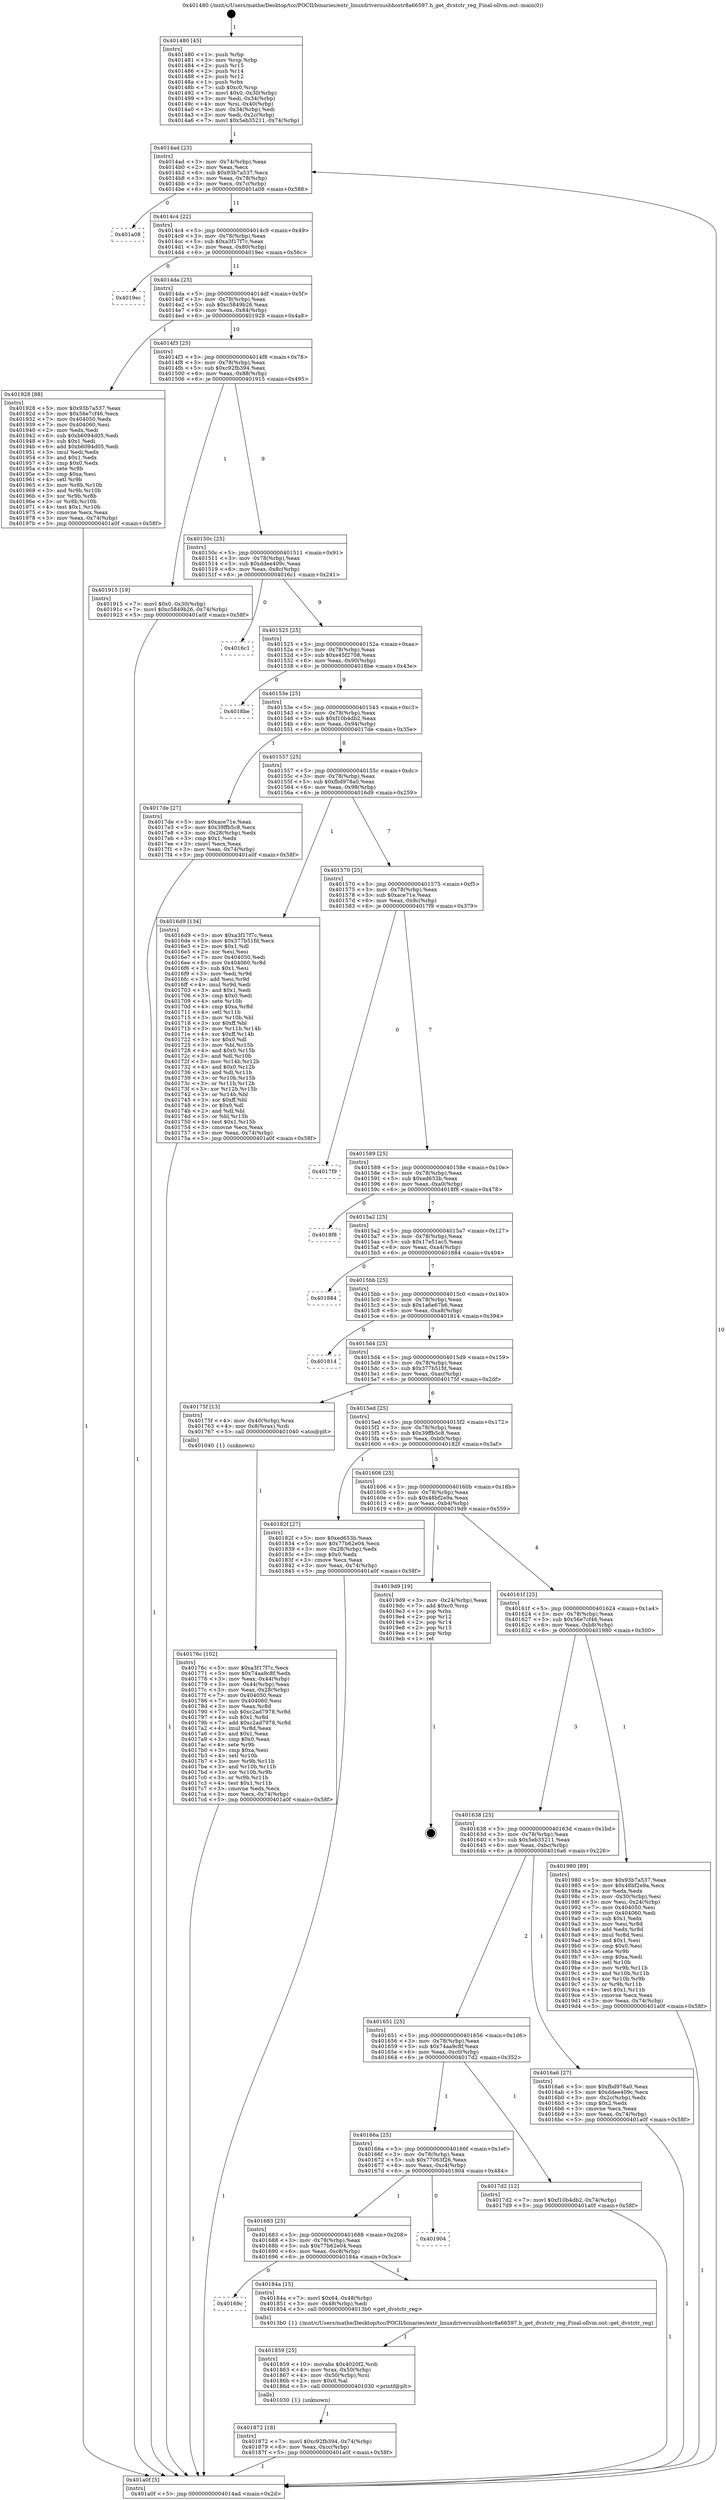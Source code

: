 digraph "0x401480" {
  label = "0x401480 (/mnt/c/Users/mathe/Desktop/tcc/POCII/binaries/extr_linuxdriversusbhostr8a66597.h_get_dvstctr_reg_Final-ollvm.out::main(0))"
  labelloc = "t"
  node[shape=record]

  Entry [label="",width=0.3,height=0.3,shape=circle,fillcolor=black,style=filled]
  "0x4014ad" [label="{
     0x4014ad [23]\l
     | [instrs]\l
     &nbsp;&nbsp;0x4014ad \<+3\>: mov -0x74(%rbp),%eax\l
     &nbsp;&nbsp;0x4014b0 \<+2\>: mov %eax,%ecx\l
     &nbsp;&nbsp;0x4014b2 \<+6\>: sub $0x93b7a537,%ecx\l
     &nbsp;&nbsp;0x4014b8 \<+3\>: mov %eax,-0x78(%rbp)\l
     &nbsp;&nbsp;0x4014bb \<+3\>: mov %ecx,-0x7c(%rbp)\l
     &nbsp;&nbsp;0x4014be \<+6\>: je 0000000000401a08 \<main+0x588\>\l
  }"]
  "0x401a08" [label="{
     0x401a08\l
  }", style=dashed]
  "0x4014c4" [label="{
     0x4014c4 [22]\l
     | [instrs]\l
     &nbsp;&nbsp;0x4014c4 \<+5\>: jmp 00000000004014c9 \<main+0x49\>\l
     &nbsp;&nbsp;0x4014c9 \<+3\>: mov -0x78(%rbp),%eax\l
     &nbsp;&nbsp;0x4014cc \<+5\>: sub $0xa3f17f7c,%eax\l
     &nbsp;&nbsp;0x4014d1 \<+3\>: mov %eax,-0x80(%rbp)\l
     &nbsp;&nbsp;0x4014d4 \<+6\>: je 00000000004019ec \<main+0x56c\>\l
  }"]
  Exit [label="",width=0.3,height=0.3,shape=circle,fillcolor=black,style=filled,peripheries=2]
  "0x4019ec" [label="{
     0x4019ec\l
  }", style=dashed]
  "0x4014da" [label="{
     0x4014da [25]\l
     | [instrs]\l
     &nbsp;&nbsp;0x4014da \<+5\>: jmp 00000000004014df \<main+0x5f\>\l
     &nbsp;&nbsp;0x4014df \<+3\>: mov -0x78(%rbp),%eax\l
     &nbsp;&nbsp;0x4014e2 \<+5\>: sub $0xc5849b26,%eax\l
     &nbsp;&nbsp;0x4014e7 \<+6\>: mov %eax,-0x84(%rbp)\l
     &nbsp;&nbsp;0x4014ed \<+6\>: je 0000000000401928 \<main+0x4a8\>\l
  }"]
  "0x401872" [label="{
     0x401872 [18]\l
     | [instrs]\l
     &nbsp;&nbsp;0x401872 \<+7\>: movl $0xc92fb394,-0x74(%rbp)\l
     &nbsp;&nbsp;0x401879 \<+6\>: mov %eax,-0xcc(%rbp)\l
     &nbsp;&nbsp;0x40187f \<+5\>: jmp 0000000000401a0f \<main+0x58f\>\l
  }"]
  "0x401928" [label="{
     0x401928 [88]\l
     | [instrs]\l
     &nbsp;&nbsp;0x401928 \<+5\>: mov $0x93b7a537,%eax\l
     &nbsp;&nbsp;0x40192d \<+5\>: mov $0x56e7cf46,%ecx\l
     &nbsp;&nbsp;0x401932 \<+7\>: mov 0x404050,%edx\l
     &nbsp;&nbsp;0x401939 \<+7\>: mov 0x404060,%esi\l
     &nbsp;&nbsp;0x401940 \<+2\>: mov %edx,%edi\l
     &nbsp;&nbsp;0x401942 \<+6\>: sub $0xb6094d05,%edi\l
     &nbsp;&nbsp;0x401948 \<+3\>: sub $0x1,%edi\l
     &nbsp;&nbsp;0x40194b \<+6\>: add $0xb6094d05,%edi\l
     &nbsp;&nbsp;0x401951 \<+3\>: imul %edi,%edx\l
     &nbsp;&nbsp;0x401954 \<+3\>: and $0x1,%edx\l
     &nbsp;&nbsp;0x401957 \<+3\>: cmp $0x0,%edx\l
     &nbsp;&nbsp;0x40195a \<+4\>: sete %r8b\l
     &nbsp;&nbsp;0x40195e \<+3\>: cmp $0xa,%esi\l
     &nbsp;&nbsp;0x401961 \<+4\>: setl %r9b\l
     &nbsp;&nbsp;0x401965 \<+3\>: mov %r8b,%r10b\l
     &nbsp;&nbsp;0x401968 \<+3\>: and %r9b,%r10b\l
     &nbsp;&nbsp;0x40196b \<+3\>: xor %r9b,%r8b\l
     &nbsp;&nbsp;0x40196e \<+3\>: or %r8b,%r10b\l
     &nbsp;&nbsp;0x401971 \<+4\>: test $0x1,%r10b\l
     &nbsp;&nbsp;0x401975 \<+3\>: cmovne %ecx,%eax\l
     &nbsp;&nbsp;0x401978 \<+3\>: mov %eax,-0x74(%rbp)\l
     &nbsp;&nbsp;0x40197b \<+5\>: jmp 0000000000401a0f \<main+0x58f\>\l
  }"]
  "0x4014f3" [label="{
     0x4014f3 [25]\l
     | [instrs]\l
     &nbsp;&nbsp;0x4014f3 \<+5\>: jmp 00000000004014f8 \<main+0x78\>\l
     &nbsp;&nbsp;0x4014f8 \<+3\>: mov -0x78(%rbp),%eax\l
     &nbsp;&nbsp;0x4014fb \<+5\>: sub $0xc92fb394,%eax\l
     &nbsp;&nbsp;0x401500 \<+6\>: mov %eax,-0x88(%rbp)\l
     &nbsp;&nbsp;0x401506 \<+6\>: je 0000000000401915 \<main+0x495\>\l
  }"]
  "0x401859" [label="{
     0x401859 [25]\l
     | [instrs]\l
     &nbsp;&nbsp;0x401859 \<+10\>: movabs $0x4020f2,%rdi\l
     &nbsp;&nbsp;0x401863 \<+4\>: mov %rax,-0x50(%rbp)\l
     &nbsp;&nbsp;0x401867 \<+4\>: mov -0x50(%rbp),%rsi\l
     &nbsp;&nbsp;0x40186b \<+2\>: mov $0x0,%al\l
     &nbsp;&nbsp;0x40186d \<+5\>: call 0000000000401030 \<printf@plt\>\l
     | [calls]\l
     &nbsp;&nbsp;0x401030 \{1\} (unknown)\l
  }"]
  "0x401915" [label="{
     0x401915 [19]\l
     | [instrs]\l
     &nbsp;&nbsp;0x401915 \<+7\>: movl $0x0,-0x30(%rbp)\l
     &nbsp;&nbsp;0x40191c \<+7\>: movl $0xc5849b26,-0x74(%rbp)\l
     &nbsp;&nbsp;0x401923 \<+5\>: jmp 0000000000401a0f \<main+0x58f\>\l
  }"]
  "0x40150c" [label="{
     0x40150c [25]\l
     | [instrs]\l
     &nbsp;&nbsp;0x40150c \<+5\>: jmp 0000000000401511 \<main+0x91\>\l
     &nbsp;&nbsp;0x401511 \<+3\>: mov -0x78(%rbp),%eax\l
     &nbsp;&nbsp;0x401514 \<+5\>: sub $0xddee409c,%eax\l
     &nbsp;&nbsp;0x401519 \<+6\>: mov %eax,-0x8c(%rbp)\l
     &nbsp;&nbsp;0x40151f \<+6\>: je 00000000004016c1 \<main+0x241\>\l
  }"]
  "0x40169c" [label="{
     0x40169c\l
  }", style=dashed]
  "0x4016c1" [label="{
     0x4016c1\l
  }", style=dashed]
  "0x401525" [label="{
     0x401525 [25]\l
     | [instrs]\l
     &nbsp;&nbsp;0x401525 \<+5\>: jmp 000000000040152a \<main+0xaa\>\l
     &nbsp;&nbsp;0x40152a \<+3\>: mov -0x78(%rbp),%eax\l
     &nbsp;&nbsp;0x40152d \<+5\>: sub $0xe45f2708,%eax\l
     &nbsp;&nbsp;0x401532 \<+6\>: mov %eax,-0x90(%rbp)\l
     &nbsp;&nbsp;0x401538 \<+6\>: je 00000000004018be \<main+0x43e\>\l
  }"]
  "0x40184a" [label="{
     0x40184a [15]\l
     | [instrs]\l
     &nbsp;&nbsp;0x40184a \<+7\>: movl $0x64,-0x48(%rbp)\l
     &nbsp;&nbsp;0x401851 \<+3\>: mov -0x48(%rbp),%edi\l
     &nbsp;&nbsp;0x401854 \<+5\>: call 00000000004013b0 \<get_dvstctr_reg\>\l
     | [calls]\l
     &nbsp;&nbsp;0x4013b0 \{1\} (/mnt/c/Users/mathe/Desktop/tcc/POCII/binaries/extr_linuxdriversusbhostr8a66597.h_get_dvstctr_reg_Final-ollvm.out::get_dvstctr_reg)\l
  }"]
  "0x4018be" [label="{
     0x4018be\l
  }", style=dashed]
  "0x40153e" [label="{
     0x40153e [25]\l
     | [instrs]\l
     &nbsp;&nbsp;0x40153e \<+5\>: jmp 0000000000401543 \<main+0xc3\>\l
     &nbsp;&nbsp;0x401543 \<+3\>: mov -0x78(%rbp),%eax\l
     &nbsp;&nbsp;0x401546 \<+5\>: sub $0xf10b4db2,%eax\l
     &nbsp;&nbsp;0x40154b \<+6\>: mov %eax,-0x94(%rbp)\l
     &nbsp;&nbsp;0x401551 \<+6\>: je 00000000004017de \<main+0x35e\>\l
  }"]
  "0x401683" [label="{
     0x401683 [25]\l
     | [instrs]\l
     &nbsp;&nbsp;0x401683 \<+5\>: jmp 0000000000401688 \<main+0x208\>\l
     &nbsp;&nbsp;0x401688 \<+3\>: mov -0x78(%rbp),%eax\l
     &nbsp;&nbsp;0x40168b \<+5\>: sub $0x77b62e04,%eax\l
     &nbsp;&nbsp;0x401690 \<+6\>: mov %eax,-0xc8(%rbp)\l
     &nbsp;&nbsp;0x401696 \<+6\>: je 000000000040184a \<main+0x3ca\>\l
  }"]
  "0x4017de" [label="{
     0x4017de [27]\l
     | [instrs]\l
     &nbsp;&nbsp;0x4017de \<+5\>: mov $0xace71e,%eax\l
     &nbsp;&nbsp;0x4017e3 \<+5\>: mov $0x39ffb5c8,%ecx\l
     &nbsp;&nbsp;0x4017e8 \<+3\>: mov -0x28(%rbp),%edx\l
     &nbsp;&nbsp;0x4017eb \<+3\>: cmp $0x1,%edx\l
     &nbsp;&nbsp;0x4017ee \<+3\>: cmovl %ecx,%eax\l
     &nbsp;&nbsp;0x4017f1 \<+3\>: mov %eax,-0x74(%rbp)\l
     &nbsp;&nbsp;0x4017f4 \<+5\>: jmp 0000000000401a0f \<main+0x58f\>\l
  }"]
  "0x401557" [label="{
     0x401557 [25]\l
     | [instrs]\l
     &nbsp;&nbsp;0x401557 \<+5\>: jmp 000000000040155c \<main+0xdc\>\l
     &nbsp;&nbsp;0x40155c \<+3\>: mov -0x78(%rbp),%eax\l
     &nbsp;&nbsp;0x40155f \<+5\>: sub $0xfbd978a0,%eax\l
     &nbsp;&nbsp;0x401564 \<+6\>: mov %eax,-0x98(%rbp)\l
     &nbsp;&nbsp;0x40156a \<+6\>: je 00000000004016d9 \<main+0x259\>\l
  }"]
  "0x401904" [label="{
     0x401904\l
  }", style=dashed]
  "0x4016d9" [label="{
     0x4016d9 [134]\l
     | [instrs]\l
     &nbsp;&nbsp;0x4016d9 \<+5\>: mov $0xa3f17f7c,%eax\l
     &nbsp;&nbsp;0x4016de \<+5\>: mov $0x377b51fd,%ecx\l
     &nbsp;&nbsp;0x4016e3 \<+2\>: mov $0x1,%dl\l
     &nbsp;&nbsp;0x4016e5 \<+2\>: xor %esi,%esi\l
     &nbsp;&nbsp;0x4016e7 \<+7\>: mov 0x404050,%edi\l
     &nbsp;&nbsp;0x4016ee \<+8\>: mov 0x404060,%r8d\l
     &nbsp;&nbsp;0x4016f6 \<+3\>: sub $0x1,%esi\l
     &nbsp;&nbsp;0x4016f9 \<+3\>: mov %edi,%r9d\l
     &nbsp;&nbsp;0x4016fc \<+3\>: add %esi,%r9d\l
     &nbsp;&nbsp;0x4016ff \<+4\>: imul %r9d,%edi\l
     &nbsp;&nbsp;0x401703 \<+3\>: and $0x1,%edi\l
     &nbsp;&nbsp;0x401706 \<+3\>: cmp $0x0,%edi\l
     &nbsp;&nbsp;0x401709 \<+4\>: sete %r10b\l
     &nbsp;&nbsp;0x40170d \<+4\>: cmp $0xa,%r8d\l
     &nbsp;&nbsp;0x401711 \<+4\>: setl %r11b\l
     &nbsp;&nbsp;0x401715 \<+3\>: mov %r10b,%bl\l
     &nbsp;&nbsp;0x401718 \<+3\>: xor $0xff,%bl\l
     &nbsp;&nbsp;0x40171b \<+3\>: mov %r11b,%r14b\l
     &nbsp;&nbsp;0x40171e \<+4\>: xor $0xff,%r14b\l
     &nbsp;&nbsp;0x401722 \<+3\>: xor $0x0,%dl\l
     &nbsp;&nbsp;0x401725 \<+3\>: mov %bl,%r15b\l
     &nbsp;&nbsp;0x401728 \<+4\>: and $0x0,%r15b\l
     &nbsp;&nbsp;0x40172c \<+3\>: and %dl,%r10b\l
     &nbsp;&nbsp;0x40172f \<+3\>: mov %r14b,%r12b\l
     &nbsp;&nbsp;0x401732 \<+4\>: and $0x0,%r12b\l
     &nbsp;&nbsp;0x401736 \<+3\>: and %dl,%r11b\l
     &nbsp;&nbsp;0x401739 \<+3\>: or %r10b,%r15b\l
     &nbsp;&nbsp;0x40173c \<+3\>: or %r11b,%r12b\l
     &nbsp;&nbsp;0x40173f \<+3\>: xor %r12b,%r15b\l
     &nbsp;&nbsp;0x401742 \<+3\>: or %r14b,%bl\l
     &nbsp;&nbsp;0x401745 \<+3\>: xor $0xff,%bl\l
     &nbsp;&nbsp;0x401748 \<+3\>: or $0x0,%dl\l
     &nbsp;&nbsp;0x40174b \<+2\>: and %dl,%bl\l
     &nbsp;&nbsp;0x40174d \<+3\>: or %bl,%r15b\l
     &nbsp;&nbsp;0x401750 \<+4\>: test $0x1,%r15b\l
     &nbsp;&nbsp;0x401754 \<+3\>: cmovne %ecx,%eax\l
     &nbsp;&nbsp;0x401757 \<+3\>: mov %eax,-0x74(%rbp)\l
     &nbsp;&nbsp;0x40175a \<+5\>: jmp 0000000000401a0f \<main+0x58f\>\l
  }"]
  "0x401570" [label="{
     0x401570 [25]\l
     | [instrs]\l
     &nbsp;&nbsp;0x401570 \<+5\>: jmp 0000000000401575 \<main+0xf5\>\l
     &nbsp;&nbsp;0x401575 \<+3\>: mov -0x78(%rbp),%eax\l
     &nbsp;&nbsp;0x401578 \<+5\>: sub $0xace71e,%eax\l
     &nbsp;&nbsp;0x40157d \<+6\>: mov %eax,-0x9c(%rbp)\l
     &nbsp;&nbsp;0x401583 \<+6\>: je 00000000004017f9 \<main+0x379\>\l
  }"]
  "0x40166a" [label="{
     0x40166a [25]\l
     | [instrs]\l
     &nbsp;&nbsp;0x40166a \<+5\>: jmp 000000000040166f \<main+0x1ef\>\l
     &nbsp;&nbsp;0x40166f \<+3\>: mov -0x78(%rbp),%eax\l
     &nbsp;&nbsp;0x401672 \<+5\>: sub $0x77063f26,%eax\l
     &nbsp;&nbsp;0x401677 \<+6\>: mov %eax,-0xc4(%rbp)\l
     &nbsp;&nbsp;0x40167d \<+6\>: je 0000000000401904 \<main+0x484\>\l
  }"]
  "0x4017f9" [label="{
     0x4017f9\l
  }", style=dashed]
  "0x401589" [label="{
     0x401589 [25]\l
     | [instrs]\l
     &nbsp;&nbsp;0x401589 \<+5\>: jmp 000000000040158e \<main+0x10e\>\l
     &nbsp;&nbsp;0x40158e \<+3\>: mov -0x78(%rbp),%eax\l
     &nbsp;&nbsp;0x401591 \<+5\>: sub $0xed653b,%eax\l
     &nbsp;&nbsp;0x401596 \<+6\>: mov %eax,-0xa0(%rbp)\l
     &nbsp;&nbsp;0x40159c \<+6\>: je 00000000004018f8 \<main+0x478\>\l
  }"]
  "0x4017d2" [label="{
     0x4017d2 [12]\l
     | [instrs]\l
     &nbsp;&nbsp;0x4017d2 \<+7\>: movl $0xf10b4db2,-0x74(%rbp)\l
     &nbsp;&nbsp;0x4017d9 \<+5\>: jmp 0000000000401a0f \<main+0x58f\>\l
  }"]
  "0x4018f8" [label="{
     0x4018f8\l
  }", style=dashed]
  "0x4015a2" [label="{
     0x4015a2 [25]\l
     | [instrs]\l
     &nbsp;&nbsp;0x4015a2 \<+5\>: jmp 00000000004015a7 \<main+0x127\>\l
     &nbsp;&nbsp;0x4015a7 \<+3\>: mov -0x78(%rbp),%eax\l
     &nbsp;&nbsp;0x4015aa \<+5\>: sub $0x17e51ac5,%eax\l
     &nbsp;&nbsp;0x4015af \<+6\>: mov %eax,-0xa4(%rbp)\l
     &nbsp;&nbsp;0x4015b5 \<+6\>: je 0000000000401884 \<main+0x404\>\l
  }"]
  "0x40176c" [label="{
     0x40176c [102]\l
     | [instrs]\l
     &nbsp;&nbsp;0x40176c \<+5\>: mov $0xa3f17f7c,%ecx\l
     &nbsp;&nbsp;0x401771 \<+5\>: mov $0x74aa9c8f,%edx\l
     &nbsp;&nbsp;0x401776 \<+3\>: mov %eax,-0x44(%rbp)\l
     &nbsp;&nbsp;0x401779 \<+3\>: mov -0x44(%rbp),%eax\l
     &nbsp;&nbsp;0x40177c \<+3\>: mov %eax,-0x28(%rbp)\l
     &nbsp;&nbsp;0x40177f \<+7\>: mov 0x404050,%eax\l
     &nbsp;&nbsp;0x401786 \<+7\>: mov 0x404060,%esi\l
     &nbsp;&nbsp;0x40178d \<+3\>: mov %eax,%r8d\l
     &nbsp;&nbsp;0x401790 \<+7\>: sub $0xc2ad7978,%r8d\l
     &nbsp;&nbsp;0x401797 \<+4\>: sub $0x1,%r8d\l
     &nbsp;&nbsp;0x40179b \<+7\>: add $0xc2ad7978,%r8d\l
     &nbsp;&nbsp;0x4017a2 \<+4\>: imul %r8d,%eax\l
     &nbsp;&nbsp;0x4017a6 \<+3\>: and $0x1,%eax\l
     &nbsp;&nbsp;0x4017a9 \<+3\>: cmp $0x0,%eax\l
     &nbsp;&nbsp;0x4017ac \<+4\>: sete %r9b\l
     &nbsp;&nbsp;0x4017b0 \<+3\>: cmp $0xa,%esi\l
     &nbsp;&nbsp;0x4017b3 \<+4\>: setl %r10b\l
     &nbsp;&nbsp;0x4017b7 \<+3\>: mov %r9b,%r11b\l
     &nbsp;&nbsp;0x4017ba \<+3\>: and %r10b,%r11b\l
     &nbsp;&nbsp;0x4017bd \<+3\>: xor %r10b,%r9b\l
     &nbsp;&nbsp;0x4017c0 \<+3\>: or %r9b,%r11b\l
     &nbsp;&nbsp;0x4017c3 \<+4\>: test $0x1,%r11b\l
     &nbsp;&nbsp;0x4017c7 \<+3\>: cmovne %edx,%ecx\l
     &nbsp;&nbsp;0x4017ca \<+3\>: mov %ecx,-0x74(%rbp)\l
     &nbsp;&nbsp;0x4017cd \<+5\>: jmp 0000000000401a0f \<main+0x58f\>\l
  }"]
  "0x401884" [label="{
     0x401884\l
  }", style=dashed]
  "0x4015bb" [label="{
     0x4015bb [25]\l
     | [instrs]\l
     &nbsp;&nbsp;0x4015bb \<+5\>: jmp 00000000004015c0 \<main+0x140\>\l
     &nbsp;&nbsp;0x4015c0 \<+3\>: mov -0x78(%rbp),%eax\l
     &nbsp;&nbsp;0x4015c3 \<+5\>: sub $0x1a6e67b6,%eax\l
     &nbsp;&nbsp;0x4015c8 \<+6\>: mov %eax,-0xa8(%rbp)\l
     &nbsp;&nbsp;0x4015ce \<+6\>: je 0000000000401814 \<main+0x394\>\l
  }"]
  "0x401480" [label="{
     0x401480 [45]\l
     | [instrs]\l
     &nbsp;&nbsp;0x401480 \<+1\>: push %rbp\l
     &nbsp;&nbsp;0x401481 \<+3\>: mov %rsp,%rbp\l
     &nbsp;&nbsp;0x401484 \<+2\>: push %r15\l
     &nbsp;&nbsp;0x401486 \<+2\>: push %r14\l
     &nbsp;&nbsp;0x401488 \<+2\>: push %r12\l
     &nbsp;&nbsp;0x40148a \<+1\>: push %rbx\l
     &nbsp;&nbsp;0x40148b \<+7\>: sub $0xc0,%rsp\l
     &nbsp;&nbsp;0x401492 \<+7\>: movl $0x0,-0x30(%rbp)\l
     &nbsp;&nbsp;0x401499 \<+3\>: mov %edi,-0x34(%rbp)\l
     &nbsp;&nbsp;0x40149c \<+4\>: mov %rsi,-0x40(%rbp)\l
     &nbsp;&nbsp;0x4014a0 \<+3\>: mov -0x34(%rbp),%edi\l
     &nbsp;&nbsp;0x4014a3 \<+3\>: mov %edi,-0x2c(%rbp)\l
     &nbsp;&nbsp;0x4014a6 \<+7\>: movl $0x5eb35211,-0x74(%rbp)\l
  }"]
  "0x401814" [label="{
     0x401814\l
  }", style=dashed]
  "0x4015d4" [label="{
     0x4015d4 [25]\l
     | [instrs]\l
     &nbsp;&nbsp;0x4015d4 \<+5\>: jmp 00000000004015d9 \<main+0x159\>\l
     &nbsp;&nbsp;0x4015d9 \<+3\>: mov -0x78(%rbp),%eax\l
     &nbsp;&nbsp;0x4015dc \<+5\>: sub $0x377b51fd,%eax\l
     &nbsp;&nbsp;0x4015e1 \<+6\>: mov %eax,-0xac(%rbp)\l
     &nbsp;&nbsp;0x4015e7 \<+6\>: je 000000000040175f \<main+0x2df\>\l
  }"]
  "0x401a0f" [label="{
     0x401a0f [5]\l
     | [instrs]\l
     &nbsp;&nbsp;0x401a0f \<+5\>: jmp 00000000004014ad \<main+0x2d\>\l
  }"]
  "0x40175f" [label="{
     0x40175f [13]\l
     | [instrs]\l
     &nbsp;&nbsp;0x40175f \<+4\>: mov -0x40(%rbp),%rax\l
     &nbsp;&nbsp;0x401763 \<+4\>: mov 0x8(%rax),%rdi\l
     &nbsp;&nbsp;0x401767 \<+5\>: call 0000000000401040 \<atoi@plt\>\l
     | [calls]\l
     &nbsp;&nbsp;0x401040 \{1\} (unknown)\l
  }"]
  "0x4015ed" [label="{
     0x4015ed [25]\l
     | [instrs]\l
     &nbsp;&nbsp;0x4015ed \<+5\>: jmp 00000000004015f2 \<main+0x172\>\l
     &nbsp;&nbsp;0x4015f2 \<+3\>: mov -0x78(%rbp),%eax\l
     &nbsp;&nbsp;0x4015f5 \<+5\>: sub $0x39ffb5c8,%eax\l
     &nbsp;&nbsp;0x4015fa \<+6\>: mov %eax,-0xb0(%rbp)\l
     &nbsp;&nbsp;0x401600 \<+6\>: je 000000000040182f \<main+0x3af\>\l
  }"]
  "0x401651" [label="{
     0x401651 [25]\l
     | [instrs]\l
     &nbsp;&nbsp;0x401651 \<+5\>: jmp 0000000000401656 \<main+0x1d6\>\l
     &nbsp;&nbsp;0x401656 \<+3\>: mov -0x78(%rbp),%eax\l
     &nbsp;&nbsp;0x401659 \<+5\>: sub $0x74aa9c8f,%eax\l
     &nbsp;&nbsp;0x40165e \<+6\>: mov %eax,-0xc0(%rbp)\l
     &nbsp;&nbsp;0x401664 \<+6\>: je 00000000004017d2 \<main+0x352\>\l
  }"]
  "0x40182f" [label="{
     0x40182f [27]\l
     | [instrs]\l
     &nbsp;&nbsp;0x40182f \<+5\>: mov $0xed653b,%eax\l
     &nbsp;&nbsp;0x401834 \<+5\>: mov $0x77b62e04,%ecx\l
     &nbsp;&nbsp;0x401839 \<+3\>: mov -0x28(%rbp),%edx\l
     &nbsp;&nbsp;0x40183c \<+3\>: cmp $0x0,%edx\l
     &nbsp;&nbsp;0x40183f \<+3\>: cmove %ecx,%eax\l
     &nbsp;&nbsp;0x401842 \<+3\>: mov %eax,-0x74(%rbp)\l
     &nbsp;&nbsp;0x401845 \<+5\>: jmp 0000000000401a0f \<main+0x58f\>\l
  }"]
  "0x401606" [label="{
     0x401606 [25]\l
     | [instrs]\l
     &nbsp;&nbsp;0x401606 \<+5\>: jmp 000000000040160b \<main+0x18b\>\l
     &nbsp;&nbsp;0x40160b \<+3\>: mov -0x78(%rbp),%eax\l
     &nbsp;&nbsp;0x40160e \<+5\>: sub $0x48bf2e9a,%eax\l
     &nbsp;&nbsp;0x401613 \<+6\>: mov %eax,-0xb4(%rbp)\l
     &nbsp;&nbsp;0x401619 \<+6\>: je 00000000004019d9 \<main+0x559\>\l
  }"]
  "0x4016a6" [label="{
     0x4016a6 [27]\l
     | [instrs]\l
     &nbsp;&nbsp;0x4016a6 \<+5\>: mov $0xfbd978a0,%eax\l
     &nbsp;&nbsp;0x4016ab \<+5\>: mov $0xddee409c,%ecx\l
     &nbsp;&nbsp;0x4016b0 \<+3\>: mov -0x2c(%rbp),%edx\l
     &nbsp;&nbsp;0x4016b3 \<+3\>: cmp $0x2,%edx\l
     &nbsp;&nbsp;0x4016b6 \<+3\>: cmovne %ecx,%eax\l
     &nbsp;&nbsp;0x4016b9 \<+3\>: mov %eax,-0x74(%rbp)\l
     &nbsp;&nbsp;0x4016bc \<+5\>: jmp 0000000000401a0f \<main+0x58f\>\l
  }"]
  "0x4019d9" [label="{
     0x4019d9 [19]\l
     | [instrs]\l
     &nbsp;&nbsp;0x4019d9 \<+3\>: mov -0x24(%rbp),%eax\l
     &nbsp;&nbsp;0x4019dc \<+7\>: add $0xc0,%rsp\l
     &nbsp;&nbsp;0x4019e3 \<+1\>: pop %rbx\l
     &nbsp;&nbsp;0x4019e4 \<+2\>: pop %r12\l
     &nbsp;&nbsp;0x4019e6 \<+2\>: pop %r14\l
     &nbsp;&nbsp;0x4019e8 \<+2\>: pop %r15\l
     &nbsp;&nbsp;0x4019ea \<+1\>: pop %rbp\l
     &nbsp;&nbsp;0x4019eb \<+1\>: ret\l
  }"]
  "0x40161f" [label="{
     0x40161f [25]\l
     | [instrs]\l
     &nbsp;&nbsp;0x40161f \<+5\>: jmp 0000000000401624 \<main+0x1a4\>\l
     &nbsp;&nbsp;0x401624 \<+3\>: mov -0x78(%rbp),%eax\l
     &nbsp;&nbsp;0x401627 \<+5\>: sub $0x56e7cf46,%eax\l
     &nbsp;&nbsp;0x40162c \<+6\>: mov %eax,-0xb8(%rbp)\l
     &nbsp;&nbsp;0x401632 \<+6\>: je 0000000000401980 \<main+0x500\>\l
  }"]
  "0x401638" [label="{
     0x401638 [25]\l
     | [instrs]\l
     &nbsp;&nbsp;0x401638 \<+5\>: jmp 000000000040163d \<main+0x1bd\>\l
     &nbsp;&nbsp;0x40163d \<+3\>: mov -0x78(%rbp),%eax\l
     &nbsp;&nbsp;0x401640 \<+5\>: sub $0x5eb35211,%eax\l
     &nbsp;&nbsp;0x401645 \<+6\>: mov %eax,-0xbc(%rbp)\l
     &nbsp;&nbsp;0x40164b \<+6\>: je 00000000004016a6 \<main+0x226\>\l
  }"]
  "0x401980" [label="{
     0x401980 [89]\l
     | [instrs]\l
     &nbsp;&nbsp;0x401980 \<+5\>: mov $0x93b7a537,%eax\l
     &nbsp;&nbsp;0x401985 \<+5\>: mov $0x48bf2e9a,%ecx\l
     &nbsp;&nbsp;0x40198a \<+2\>: xor %edx,%edx\l
     &nbsp;&nbsp;0x40198c \<+3\>: mov -0x30(%rbp),%esi\l
     &nbsp;&nbsp;0x40198f \<+3\>: mov %esi,-0x24(%rbp)\l
     &nbsp;&nbsp;0x401992 \<+7\>: mov 0x404050,%esi\l
     &nbsp;&nbsp;0x401999 \<+7\>: mov 0x404060,%edi\l
     &nbsp;&nbsp;0x4019a0 \<+3\>: sub $0x1,%edx\l
     &nbsp;&nbsp;0x4019a3 \<+3\>: mov %esi,%r8d\l
     &nbsp;&nbsp;0x4019a6 \<+3\>: add %edx,%r8d\l
     &nbsp;&nbsp;0x4019a9 \<+4\>: imul %r8d,%esi\l
     &nbsp;&nbsp;0x4019ad \<+3\>: and $0x1,%esi\l
     &nbsp;&nbsp;0x4019b0 \<+3\>: cmp $0x0,%esi\l
     &nbsp;&nbsp;0x4019b3 \<+4\>: sete %r9b\l
     &nbsp;&nbsp;0x4019b7 \<+3\>: cmp $0xa,%edi\l
     &nbsp;&nbsp;0x4019ba \<+4\>: setl %r10b\l
     &nbsp;&nbsp;0x4019be \<+3\>: mov %r9b,%r11b\l
     &nbsp;&nbsp;0x4019c1 \<+3\>: and %r10b,%r11b\l
     &nbsp;&nbsp;0x4019c4 \<+3\>: xor %r10b,%r9b\l
     &nbsp;&nbsp;0x4019c7 \<+3\>: or %r9b,%r11b\l
     &nbsp;&nbsp;0x4019ca \<+4\>: test $0x1,%r11b\l
     &nbsp;&nbsp;0x4019ce \<+3\>: cmovne %ecx,%eax\l
     &nbsp;&nbsp;0x4019d1 \<+3\>: mov %eax,-0x74(%rbp)\l
     &nbsp;&nbsp;0x4019d4 \<+5\>: jmp 0000000000401a0f \<main+0x58f\>\l
  }"]
  Entry -> "0x401480" [label=" 1"]
  "0x4014ad" -> "0x401a08" [label=" 0"]
  "0x4014ad" -> "0x4014c4" [label=" 11"]
  "0x4019d9" -> Exit [label=" 1"]
  "0x4014c4" -> "0x4019ec" [label=" 0"]
  "0x4014c4" -> "0x4014da" [label=" 11"]
  "0x401980" -> "0x401a0f" [label=" 1"]
  "0x4014da" -> "0x401928" [label=" 1"]
  "0x4014da" -> "0x4014f3" [label=" 10"]
  "0x401928" -> "0x401a0f" [label=" 1"]
  "0x4014f3" -> "0x401915" [label=" 1"]
  "0x4014f3" -> "0x40150c" [label=" 9"]
  "0x401915" -> "0x401a0f" [label=" 1"]
  "0x40150c" -> "0x4016c1" [label=" 0"]
  "0x40150c" -> "0x401525" [label=" 9"]
  "0x401872" -> "0x401a0f" [label=" 1"]
  "0x401525" -> "0x4018be" [label=" 0"]
  "0x401525" -> "0x40153e" [label=" 9"]
  "0x401859" -> "0x401872" [label=" 1"]
  "0x40153e" -> "0x4017de" [label=" 1"]
  "0x40153e" -> "0x401557" [label=" 8"]
  "0x401683" -> "0x40169c" [label=" 0"]
  "0x401557" -> "0x4016d9" [label=" 1"]
  "0x401557" -> "0x401570" [label=" 7"]
  "0x401683" -> "0x40184a" [label=" 1"]
  "0x401570" -> "0x4017f9" [label=" 0"]
  "0x401570" -> "0x401589" [label=" 7"]
  "0x40166a" -> "0x401683" [label=" 1"]
  "0x401589" -> "0x4018f8" [label=" 0"]
  "0x401589" -> "0x4015a2" [label=" 7"]
  "0x40166a" -> "0x401904" [label=" 0"]
  "0x4015a2" -> "0x401884" [label=" 0"]
  "0x4015a2" -> "0x4015bb" [label=" 7"]
  "0x40182f" -> "0x401a0f" [label=" 1"]
  "0x4015bb" -> "0x401814" [label=" 0"]
  "0x4015bb" -> "0x4015d4" [label=" 7"]
  "0x4017de" -> "0x401a0f" [label=" 1"]
  "0x4015d4" -> "0x40175f" [label=" 1"]
  "0x4015d4" -> "0x4015ed" [label=" 6"]
  "0x4017d2" -> "0x401a0f" [label=" 1"]
  "0x4015ed" -> "0x40182f" [label=" 1"]
  "0x4015ed" -> "0x401606" [label=" 5"]
  "0x401651" -> "0x40166a" [label=" 1"]
  "0x401606" -> "0x4019d9" [label=" 1"]
  "0x401606" -> "0x40161f" [label=" 4"]
  "0x401651" -> "0x4017d2" [label=" 1"]
  "0x40161f" -> "0x401980" [label=" 1"]
  "0x40161f" -> "0x401638" [label=" 3"]
  "0x40184a" -> "0x401859" [label=" 1"]
  "0x401638" -> "0x4016a6" [label=" 1"]
  "0x401638" -> "0x401651" [label=" 2"]
  "0x4016a6" -> "0x401a0f" [label=" 1"]
  "0x401480" -> "0x4014ad" [label=" 1"]
  "0x401a0f" -> "0x4014ad" [label=" 10"]
  "0x4016d9" -> "0x401a0f" [label=" 1"]
  "0x40175f" -> "0x40176c" [label=" 1"]
  "0x40176c" -> "0x401a0f" [label=" 1"]
}
